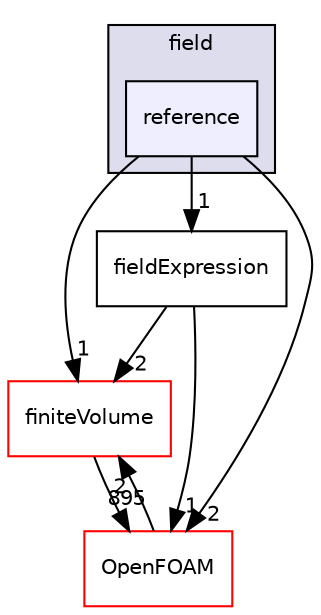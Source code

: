 digraph "src/functionObjects/field/reference" {
  bgcolor=transparent;
  compound=true
  node [ fontsize="10", fontname="Helvetica"];
  edge [ labelfontsize="10", labelfontname="Helvetica"];
  subgraph clusterdir_bae024cac12ddc6733a616261920a91f {
    graph [ bgcolor="#ddddee", pencolor="black", label="field" fontname="Helvetica", fontsize="10", URL="dir_bae024cac12ddc6733a616261920a91f.html"]
  dir_59c137d86a1cee520cdf982eaafad754 [shape=box, label="reference", style="filled", fillcolor="#eeeeff", pencolor="black", URL="dir_59c137d86a1cee520cdf982eaafad754.html"];
  }
  dir_9bd15774b555cf7259a6fa18f99fe99b [shape=box label="finiteVolume" color="red" URL="dir_9bd15774b555cf7259a6fa18f99fe99b.html"];
  dir_99d46d8c6d72cd5f0a835500a9aad641 [shape=box label="fieldExpression" URL="dir_99d46d8c6d72cd5f0a835500a9aad641.html"];
  dir_c5473ff19b20e6ec4dfe5c310b3778a8 [shape=box label="OpenFOAM" color="red" URL="dir_c5473ff19b20e6ec4dfe5c310b3778a8.html"];
  dir_9bd15774b555cf7259a6fa18f99fe99b->dir_c5473ff19b20e6ec4dfe5c310b3778a8 [headlabel="895", labeldistance=1.5 headhref="dir_000814_002151.html"];
  dir_59c137d86a1cee520cdf982eaafad754->dir_9bd15774b555cf7259a6fa18f99fe99b [headlabel="1", labeldistance=1.5 headhref="dir_001321_000814.html"];
  dir_59c137d86a1cee520cdf982eaafad754->dir_99d46d8c6d72cd5f0a835500a9aad641 [headlabel="1", labeldistance=1.5 headhref="dir_001321_001283.html"];
  dir_59c137d86a1cee520cdf982eaafad754->dir_c5473ff19b20e6ec4dfe5c310b3778a8 [headlabel="2", labeldistance=1.5 headhref="dir_001321_002151.html"];
  dir_99d46d8c6d72cd5f0a835500a9aad641->dir_9bd15774b555cf7259a6fa18f99fe99b [headlabel="2", labeldistance=1.5 headhref="dir_001283_000814.html"];
  dir_99d46d8c6d72cd5f0a835500a9aad641->dir_c5473ff19b20e6ec4dfe5c310b3778a8 [headlabel="1", labeldistance=1.5 headhref="dir_001283_002151.html"];
  dir_c5473ff19b20e6ec4dfe5c310b3778a8->dir_9bd15774b555cf7259a6fa18f99fe99b [headlabel="2", labeldistance=1.5 headhref="dir_002151_000814.html"];
}
